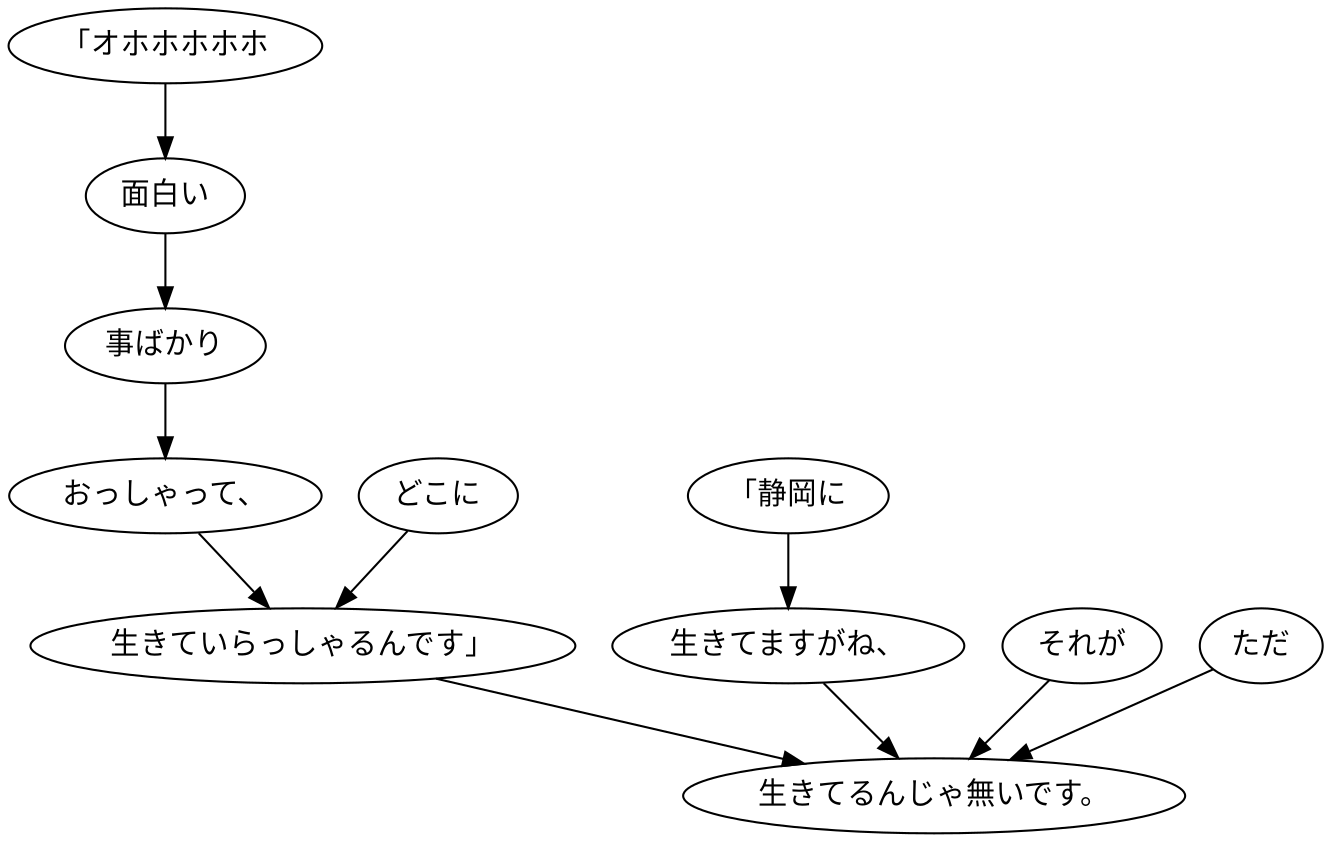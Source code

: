 digraph graph1743 {
	node0 [label="「オホホホホホ"];
	node1 [label="面白い"];
	node2 [label="事ばかり"];
	node3 [label="おっしゃって、"];
	node4 [label="どこに"];
	node5 [label="生きていらっしゃるんです」"];
	node6 [label="「静岡に"];
	node7 [label="生きてますがね、"];
	node8 [label="それが"];
	node9 [label="ただ"];
	node10 [label="生きてるんじゃ無いです。"];
	node0 -> node1;
	node1 -> node2;
	node2 -> node3;
	node3 -> node5;
	node4 -> node5;
	node5 -> node10;
	node6 -> node7;
	node7 -> node10;
	node8 -> node10;
	node9 -> node10;
}
